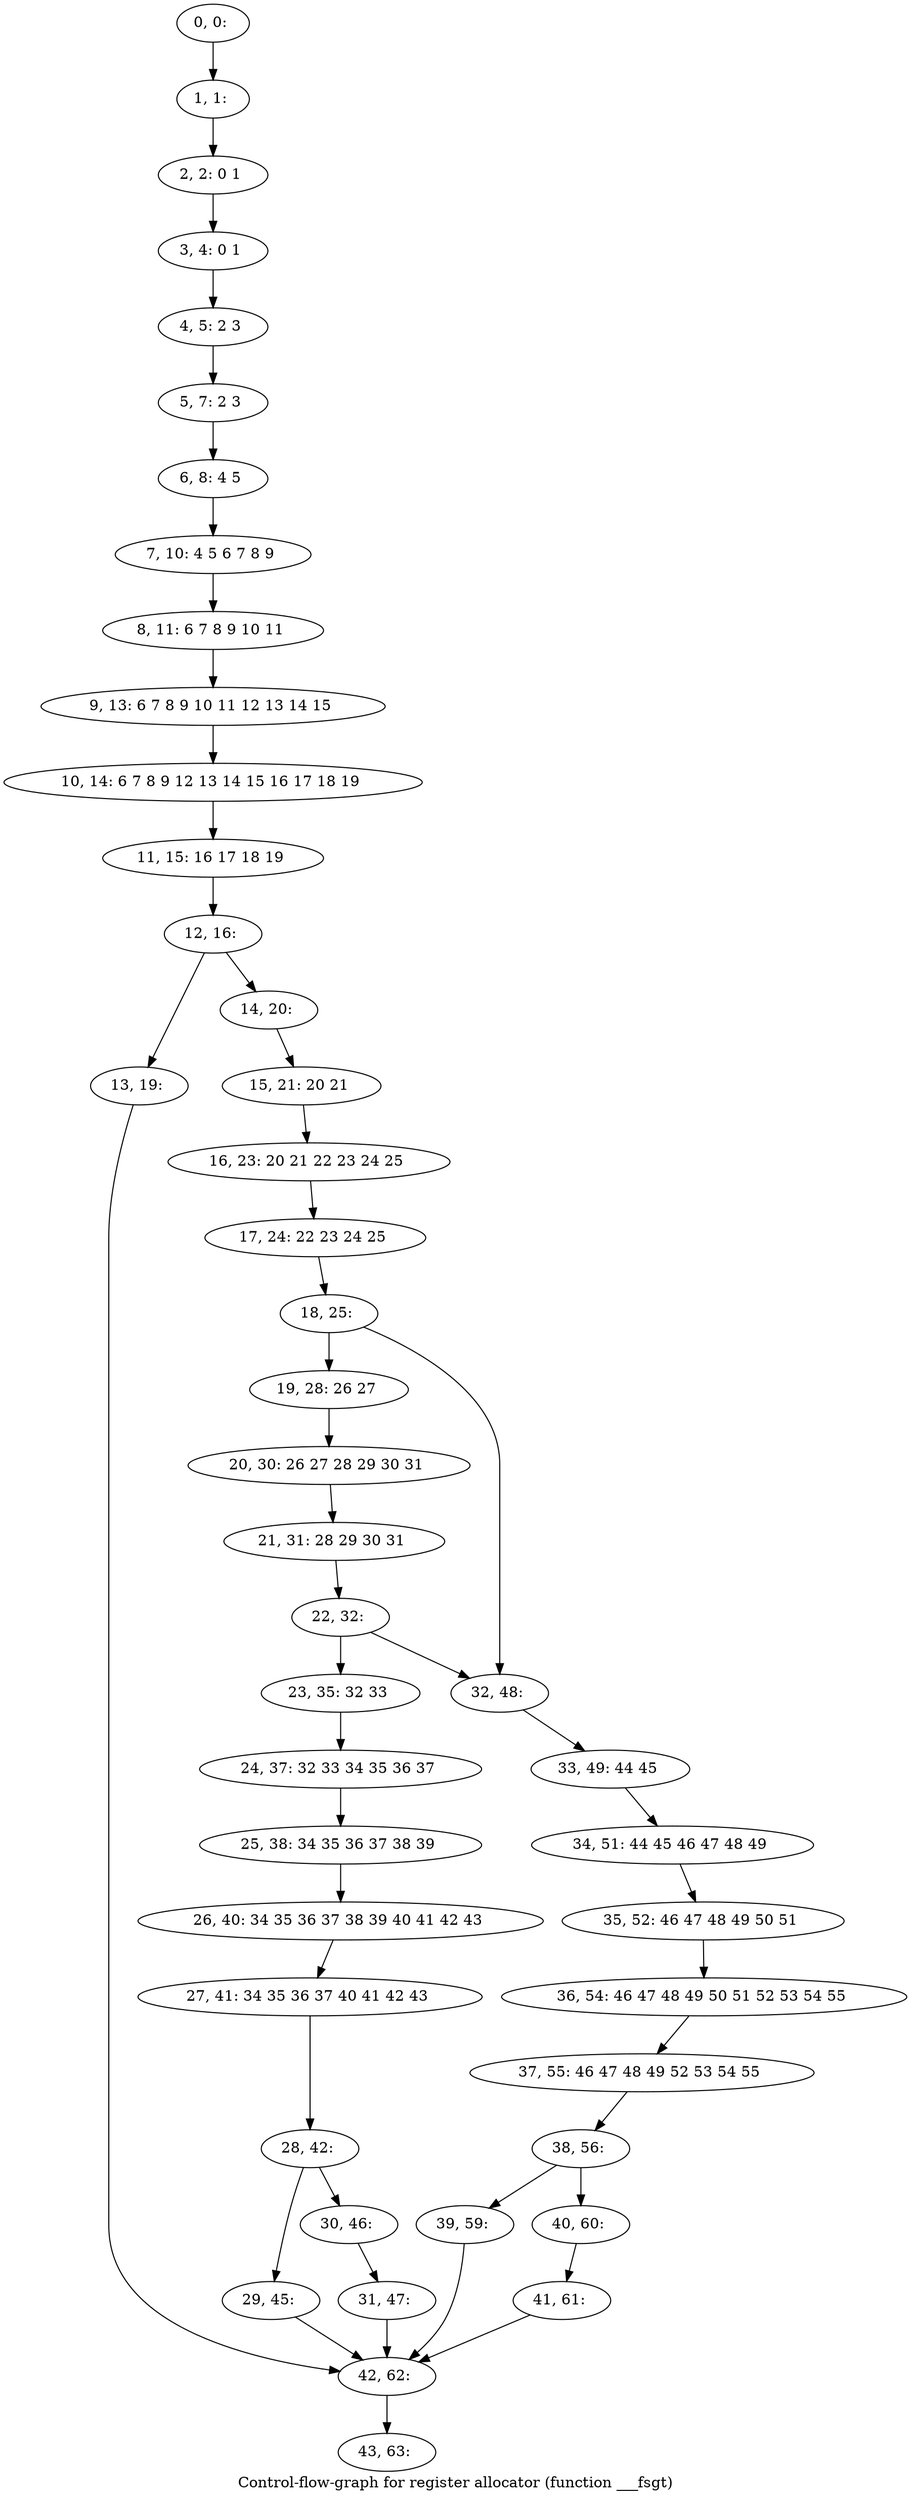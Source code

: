 digraph G {
graph [label="Control-flow-graph for register allocator (function ___fsgt)"]
0[label="0, 0: "];
1[label="1, 1: "];
2[label="2, 2: 0 1 "];
3[label="3, 4: 0 1 "];
4[label="4, 5: 2 3 "];
5[label="5, 7: 2 3 "];
6[label="6, 8: 4 5 "];
7[label="7, 10: 4 5 6 7 8 9 "];
8[label="8, 11: 6 7 8 9 10 11 "];
9[label="9, 13: 6 7 8 9 10 11 12 13 14 15 "];
10[label="10, 14: 6 7 8 9 12 13 14 15 16 17 18 19 "];
11[label="11, 15: 16 17 18 19 "];
12[label="12, 16: "];
13[label="13, 19: "];
14[label="14, 20: "];
15[label="15, 21: 20 21 "];
16[label="16, 23: 20 21 22 23 24 25 "];
17[label="17, 24: 22 23 24 25 "];
18[label="18, 25: "];
19[label="19, 28: 26 27 "];
20[label="20, 30: 26 27 28 29 30 31 "];
21[label="21, 31: 28 29 30 31 "];
22[label="22, 32: "];
23[label="23, 35: 32 33 "];
24[label="24, 37: 32 33 34 35 36 37 "];
25[label="25, 38: 34 35 36 37 38 39 "];
26[label="26, 40: 34 35 36 37 38 39 40 41 42 43 "];
27[label="27, 41: 34 35 36 37 40 41 42 43 "];
28[label="28, 42: "];
29[label="29, 45: "];
30[label="30, 46: "];
31[label="31, 47: "];
32[label="32, 48: "];
33[label="33, 49: 44 45 "];
34[label="34, 51: 44 45 46 47 48 49 "];
35[label="35, 52: 46 47 48 49 50 51 "];
36[label="36, 54: 46 47 48 49 50 51 52 53 54 55 "];
37[label="37, 55: 46 47 48 49 52 53 54 55 "];
38[label="38, 56: "];
39[label="39, 59: "];
40[label="40, 60: "];
41[label="41, 61: "];
42[label="42, 62: "];
43[label="43, 63: "];
0->1 ;
1->2 ;
2->3 ;
3->4 ;
4->5 ;
5->6 ;
6->7 ;
7->8 ;
8->9 ;
9->10 ;
10->11 ;
11->12 ;
12->13 ;
12->14 ;
13->42 ;
14->15 ;
15->16 ;
16->17 ;
17->18 ;
18->19 ;
18->32 ;
19->20 ;
20->21 ;
21->22 ;
22->23 ;
22->32 ;
23->24 ;
24->25 ;
25->26 ;
26->27 ;
27->28 ;
28->29 ;
28->30 ;
29->42 ;
30->31 ;
31->42 ;
32->33 ;
33->34 ;
34->35 ;
35->36 ;
36->37 ;
37->38 ;
38->39 ;
38->40 ;
39->42 ;
40->41 ;
41->42 ;
42->43 ;
}
